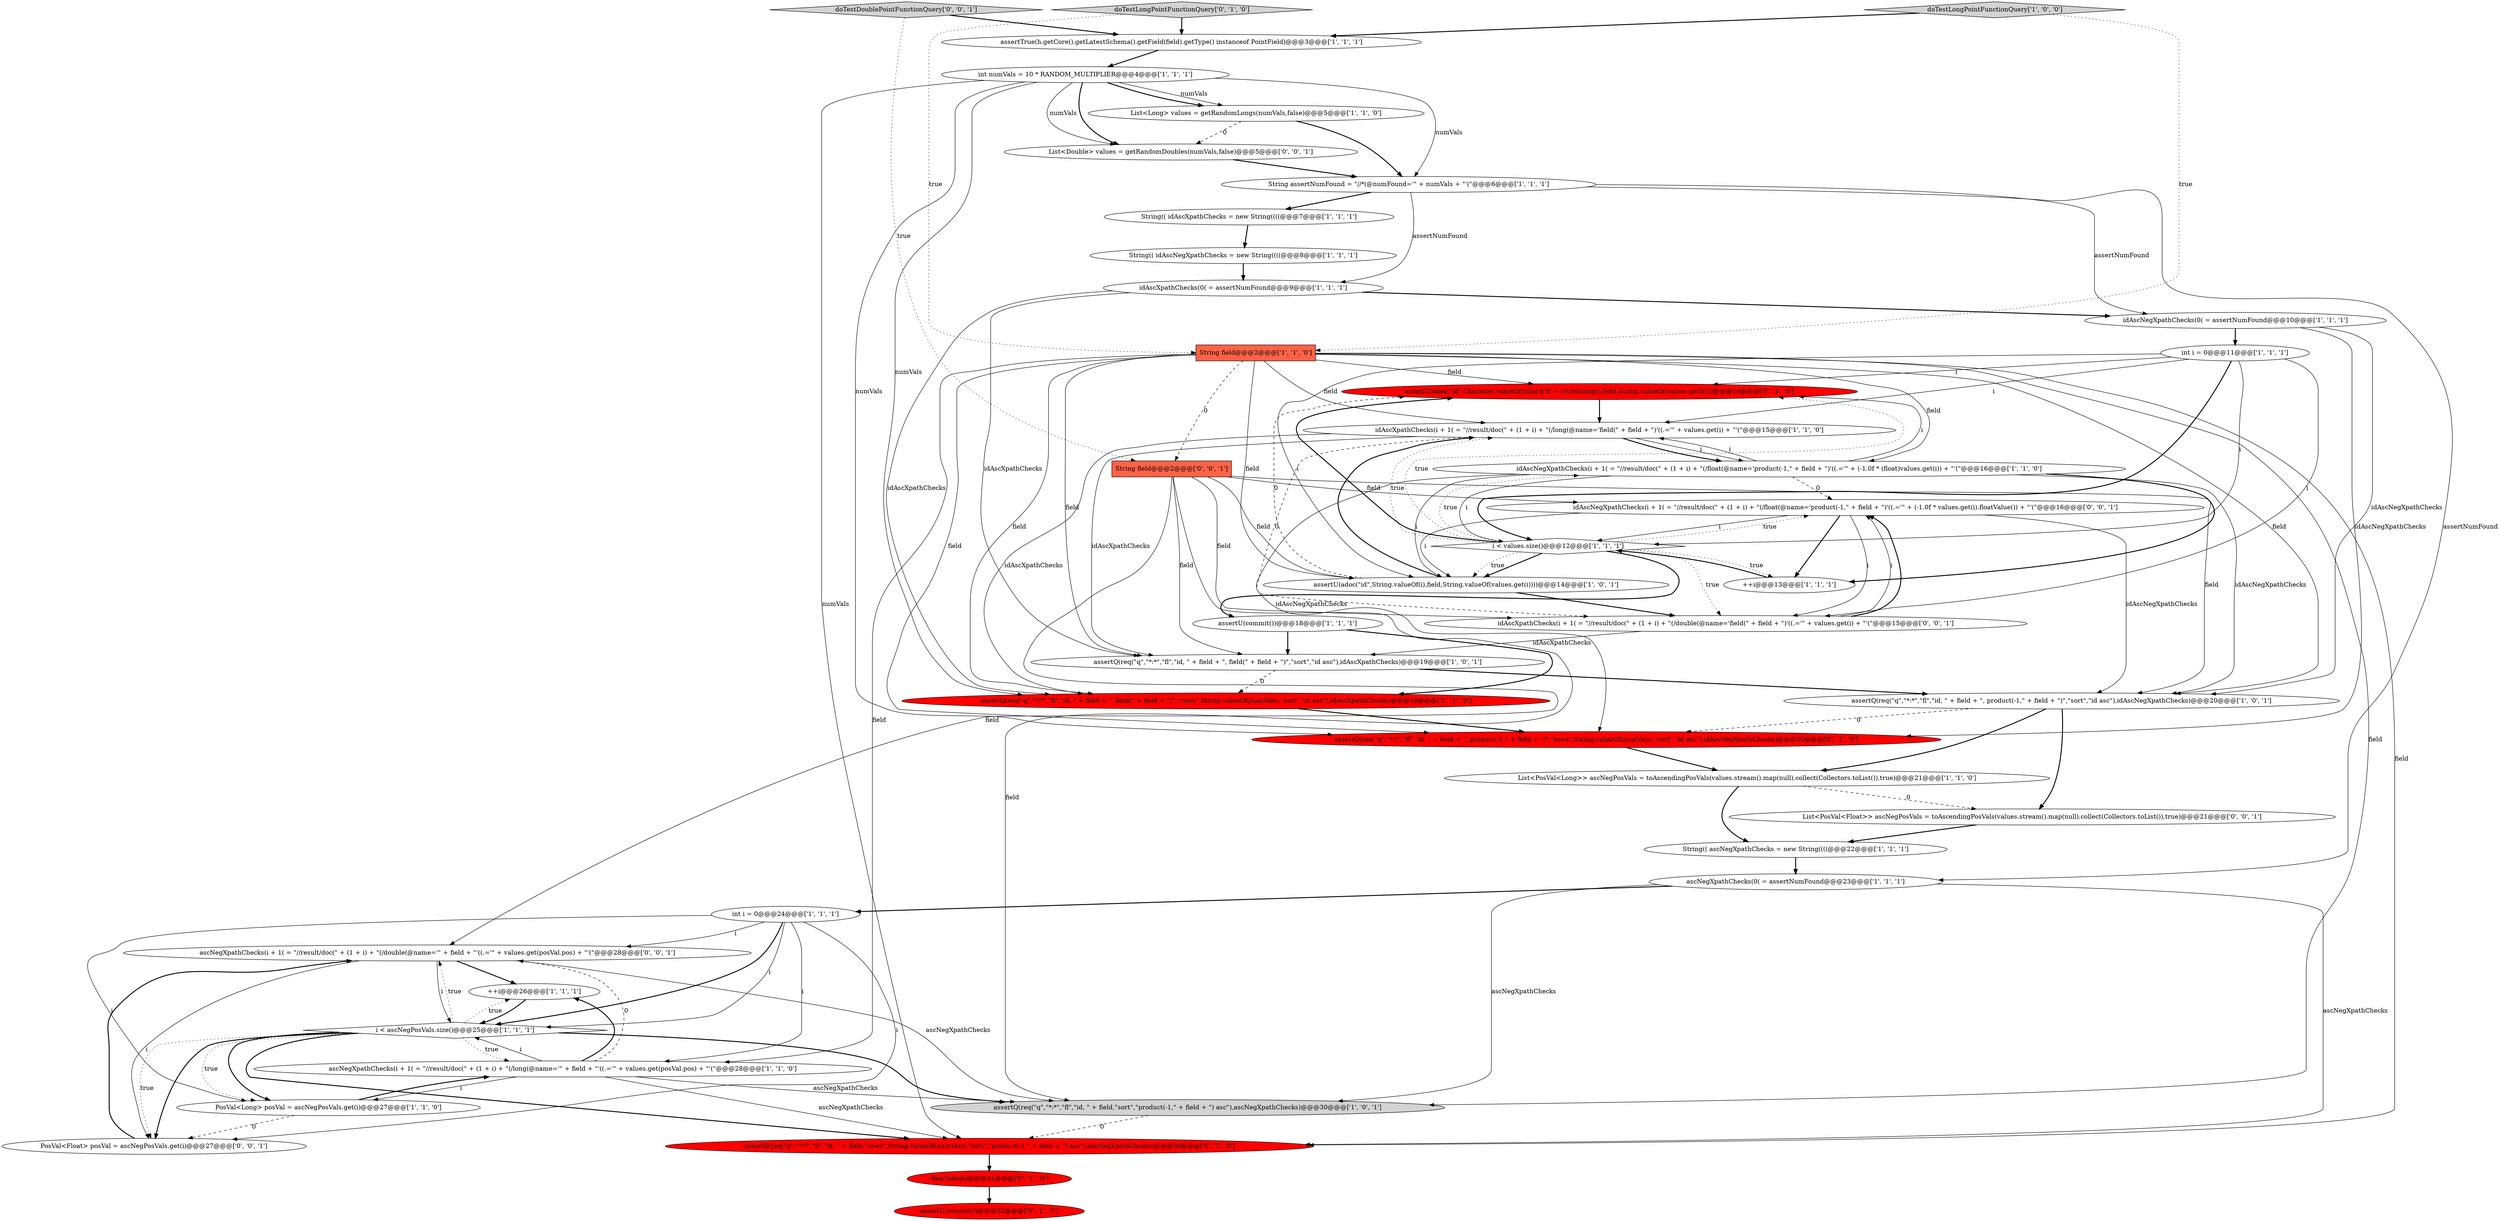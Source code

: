 digraph {
17 [style = filled, label = "assertTrue(h.getCore().getLatestSchema().getField(field).getType() instanceof PointField)@@@3@@@['1', '1', '1']", fillcolor = white, shape = ellipse image = "AAA0AAABBB1BBB"];
25 [style = filled, label = "idAscNegXpathChecks(i + 1( = \"//result/doc(\" + (1 + i) + \"(/float(@name='product(-1,\" + field + \")'((.='\" + (-1.0f * (float)values.get(i)) + \"'(\"@@@16@@@['1', '1', '0']", fillcolor = white, shape = ellipse image = "AAA0AAABBB1BBB"];
26 [style = filled, label = "assertQ(req(\"q\",\"*:*\",\"fl\",\"id, \" + field + \", field(\" + field + \")\",\"sort\",\"id asc\"),idAscXpathChecks)@@@19@@@['1', '0', '1']", fillcolor = white, shape = ellipse image = "AAA0AAABBB1BBB"];
0 [style = filled, label = "String(( idAscNegXpathChecks = new String((((@@@8@@@['1', '1', '1']", fillcolor = white, shape = ellipse image = "AAA0AAABBB1BBB"];
1 [style = filled, label = "idAscXpathChecks(0( = assertNumFound@@@9@@@['1', '1', '1']", fillcolor = white, shape = ellipse image = "AAA0AAABBB1BBB"];
32 [style = filled, label = "assertU(adoc(\"id\",Character.valueOf((char)('A' + i)).toString(),field,String.valueOf(values.get(i))))@@@14@@@['0', '1', '0']", fillcolor = red, shape = ellipse image = "AAA1AAABBB2BBB"];
40 [style = filled, label = "ascNegXpathChecks(i + 1( = \"//result/doc(\" + (1 + i) + \"(/double(@name='\" + field + \"'((.='\" + values.get(posVal.pos) + \"'(\"@@@28@@@['0', '0', '1']", fillcolor = white, shape = ellipse image = "AAA0AAABBB3BBB"];
2 [style = filled, label = "i < values.size()@@@12@@@['1', '1', '1']", fillcolor = white, shape = diamond image = "AAA0AAABBB1BBB"];
41 [style = filled, label = "List<Double> values = getRandomDoubles(numVals,false)@@@5@@@['0', '0', '1']", fillcolor = white, shape = ellipse image = "AAA0AAABBB3BBB"];
42 [style = filled, label = "idAscXpathChecks(i + 1( = \"//result/doc(\" + (1 + i) + \"(/double(@name='field(\" + field + \")'((.='\" + values.get(i) + \"'(\"@@@15@@@['0', '0', '1']", fillcolor = white, shape = ellipse image = "AAA0AAABBB3BBB"];
5 [style = filled, label = "doTestLongPointFunctionQuery['1', '0', '0']", fillcolor = lightgray, shape = diamond image = "AAA0AAABBB1BBB"];
11 [style = filled, label = "++i@@@26@@@['1', '1', '1']", fillcolor = white, shape = ellipse image = "AAA0AAABBB1BBB"];
22 [style = filled, label = "int i = 0@@@11@@@['1', '1', '1']", fillcolor = white, shape = ellipse image = "AAA0AAABBB1BBB"];
10 [style = filled, label = "ascNegXpathChecks(i + 1( = \"//result/doc(\" + (1 + i) + \"(/long(@name='\" + field + \"'((.='\" + values.get(posVal.pos) + \"'(\"@@@28@@@['1', '1', '0']", fillcolor = white, shape = ellipse image = "AAA0AAABBB1BBB"];
34 [style = filled, label = "assertQ(req(\"q\",\"*:*\",\"fl\",\"id, \" + field + \", field(\" + field + \")\",\"rows\",String.valueOf(numVals),\"sort\",\"id asc\"),idAscXpathChecks)@@@19@@@['0', '1', '0']", fillcolor = red, shape = ellipse image = "AAA1AAABBB2BBB"];
23 [style = filled, label = "String assertNumFound = \"//*(@numFound='\" + numVals + \"'(\"@@@6@@@['1', '1', '1']", fillcolor = white, shape = ellipse image = "AAA0AAABBB1BBB"];
39 [style = filled, label = "List<PosVal<Float>> ascNegPosVals = toAscendingPosVals(values.stream().map(null).collect(Collectors.toList()),true)@@@21@@@['0', '0', '1']", fillcolor = white, shape = ellipse image = "AAA0AAABBB3BBB"];
13 [style = filled, label = "assertU(commit())@@@18@@@['1', '1', '1']", fillcolor = white, shape = ellipse image = "AAA0AAABBB1BBB"];
24 [style = filled, label = "assertU(adoc(\"id\",String.valueOf(i),field,String.valueOf(values.get(i))))@@@14@@@['1', '0', '1']", fillcolor = white, shape = ellipse image = "AAA0AAABBB1BBB"];
16 [style = filled, label = "idAscNegXpathChecks(0( = assertNumFound@@@10@@@['1', '1', '1']", fillcolor = white, shape = ellipse image = "AAA0AAABBB1BBB"];
12 [style = filled, label = "List<Long> values = getRandomLongs(numVals,false)@@@5@@@['1', '1', '0']", fillcolor = white, shape = ellipse image = "AAA0AAABBB1BBB"];
18 [style = filled, label = "assertQ(req(\"q\",\"*:*\",\"fl\",\"id, \" + field + \", product(-1,\" + field + \")\",\"sort\",\"id asc\"),idAscNegXpathChecks)@@@20@@@['1', '0', '1']", fillcolor = white, shape = ellipse image = "AAA0AAABBB1BBB"];
4 [style = filled, label = "++i@@@13@@@['1', '1', '1']", fillcolor = white, shape = ellipse image = "AAA0AAABBB1BBB"];
7 [style = filled, label = "PosVal<Long> posVal = ascNegPosVals.get(i)@@@27@@@['1', '1', '0']", fillcolor = white, shape = ellipse image = "AAA0AAABBB1BBB"];
3 [style = filled, label = "idAscXpathChecks(i + 1( = \"//result/doc(\" + (1 + i) + \"(/long(@name='field(\" + field + \")'((.='\" + values.get(i) + \"'(\"@@@15@@@['1', '1', '0']", fillcolor = white, shape = ellipse image = "AAA0AAABBB1BBB"];
6 [style = filled, label = "int i = 0@@@24@@@['1', '1', '1']", fillcolor = white, shape = ellipse image = "AAA0AAABBB1BBB"];
31 [style = filled, label = "doTestLongPointFunctionQuery['0', '1', '0']", fillcolor = lightgray, shape = diamond image = "AAA0AAABBB2BBB"];
8 [style = filled, label = "i < ascNegPosVals.size()@@@25@@@['1', '1', '1']", fillcolor = white, shape = diamond image = "AAA0AAABBB1BBB"];
9 [style = filled, label = "List<PosVal<Long>> ascNegPosVals = toAscendingPosVals(values.stream().map(null).collect(Collectors.toList()),true)@@@21@@@['1', '1', '0']", fillcolor = white, shape = ellipse image = "AAA0AAABBB1BBB"];
29 [style = filled, label = "assertQ(req(\"q\",\"*:*\",\"fl\",\"id, \" + field + \", product(-1,\" + field + \")\",\"rows\",String.valueOf(numVals),\"sort\",\"id asc\"),idAscNegXpathChecks)@@@20@@@['0', '1', '0']", fillcolor = red, shape = ellipse image = "AAA1AAABBB2BBB"];
28 [style = filled, label = "assertQ(req(\"q\",\"*:*\",\"fl\",\"id, \" + field,\"rows\",String.valueOf(numVals),\"sort\",\"product(-1,\" + field + \") asc\"),ascNegXpathChecks)@@@30@@@['0', '1', '0']", fillcolor = red, shape = ellipse image = "AAA1AAABBB2BBB"];
36 [style = filled, label = "idAscNegXpathChecks(i + 1( = \"//result/doc(\" + (1 + i) + \"(/float(@name='product(-1,\" + field + \")'((.='\" + (-1.0f * values.get(i).floatValue()) + \"'(\"@@@16@@@['0', '0', '1']", fillcolor = white, shape = ellipse image = "AAA0AAABBB3BBB"];
27 [style = filled, label = "ascNegXpathChecks(0( = assertNumFound@@@23@@@['1', '1', '1']", fillcolor = white, shape = ellipse image = "AAA0AAABBB1BBB"];
19 [style = filled, label = "String(( idAscXpathChecks = new String((((@@@7@@@['1', '1', '1']", fillcolor = white, shape = ellipse image = "AAA0AAABBB1BBB"];
21 [style = filled, label = "String(( ascNegXpathChecks = new String((((@@@22@@@['1', '1', '1']", fillcolor = white, shape = ellipse image = "AAA0AAABBB1BBB"];
38 [style = filled, label = "PosVal<Float> posVal = ascNegPosVals.get(i)@@@27@@@['0', '0', '1']", fillcolor = white, shape = ellipse image = "AAA0AAABBB3BBB"];
14 [style = filled, label = "String field@@@2@@@['1', '1', '0']", fillcolor = tomato, shape = box image = "AAA0AAABBB1BBB"];
15 [style = filled, label = "int numVals = 10 * RANDOM_MULTIPLIER@@@4@@@['1', '1', '1']", fillcolor = white, shape = ellipse image = "AAA0AAABBB1BBB"];
35 [style = filled, label = "String field@@@2@@@['0', '0', '1']", fillcolor = tomato, shape = box image = "AAA0AAABBB3BBB"];
33 [style = filled, label = "clearIndex()@@@31@@@['0', '1', '0']", fillcolor = red, shape = ellipse image = "AAA1AAABBB2BBB"];
30 [style = filled, label = "assertU(commit())@@@32@@@['0', '1', '0']", fillcolor = red, shape = ellipse image = "AAA1AAABBB2BBB"];
37 [style = filled, label = "doTestDoublePointFunctionQuery['0', '0', '1']", fillcolor = lightgray, shape = diamond image = "AAA0AAABBB3BBB"];
20 [style = filled, label = "assertQ(req(\"q\",\"*:*\",\"fl\",\"id, \" + field,\"sort\",\"product(-1,\" + field + \") asc\"),ascNegXpathChecks)@@@30@@@['1', '0', '1']", fillcolor = lightgray, shape = ellipse image = "AAA0AAABBB1BBB"];
35->24 [style = solid, label="field"];
9->39 [style = dashed, label="0"];
6->38 [style = solid, label="i"];
14->25 [style = solid, label="field"];
3->34 [style = solid, label="idAscXpathChecks"];
25->2 [style = solid, label="i"];
42->36 [style = solid, label="i"];
42->26 [style = solid, label="idAscXpathChecks"];
35->26 [style = solid, label="field"];
14->3 [style = solid, label="field"];
15->12 [style = solid, label="numVals"];
2->25 [style = dotted, label="true"];
40->11 [style = bold, label=""];
8->20 [style = bold, label=""];
14->18 [style = solid, label="field"];
1->26 [style = solid, label="idAscXpathChecks"];
25->36 [style = dashed, label="0"];
35->42 [style = solid, label="field"];
14->28 [style = solid, label="field"];
6->10 [style = solid, label="i"];
9->21 [style = bold, label=""];
15->41 [style = bold, label=""];
22->3 [style = solid, label="i"];
2->32 [style = bold, label=""];
2->24 [style = bold, label=""];
10->7 [style = solid, label="i"];
32->3 [style = bold, label=""];
6->40 [style = solid, label="i"];
8->38 [style = dotted, label="true"];
10->11 [style = bold, label=""];
18->29 [style = dashed, label="0"];
10->20 [style = solid, label="ascNegXpathChecks"];
2->3 [style = dotted, label="true"];
25->29 [style = solid, label="idAscNegXpathChecks"];
13->34 [style = bold, label=""];
8->28 [style = bold, label=""];
23->1 [style = solid, label="assertNumFound"];
3->26 [style = solid, label="idAscXpathChecks"];
10->8 [style = solid, label="i"];
2->24 [style = dotted, label="true"];
40->38 [style = solid, label="i"];
35->36 [style = solid, label="field"];
36->4 [style = bold, label=""];
25->32 [style = solid, label="i"];
22->2 [style = solid, label="i"];
8->7 [style = dotted, label="true"];
25->18 [style = solid, label="idAscNegXpathChecks"];
8->40 [style = dotted, label="true"];
4->2 [style = bold, label=""];
14->20 [style = solid, label="field"];
6->7 [style = solid, label="i"];
5->17 [style = bold, label=""];
31->14 [style = dotted, label="true"];
8->38 [style = bold, label=""];
24->32 [style = dashed, label="0"];
16->18 [style = solid, label="idAscNegXpathChecks"];
36->24 [style = solid, label="i"];
1->16 [style = bold, label=""];
7->38 [style = dashed, label="0"];
17->15 [style = bold, label=""];
18->9 [style = bold, label=""];
33->30 [style = bold, label=""];
27->20 [style = solid, label="ascNegXpathChecks"];
11->8 [style = bold, label=""];
14->35 [style = dashed, label="0"];
23->27 [style = solid, label="assertNumFound"];
15->12 [style = bold, label=""];
35->20 [style = solid, label="field"];
24->3 [style = bold, label=""];
15->28 [style = solid, label="numVals"];
36->2 [style = solid, label="i"];
34->29 [style = bold, label=""];
14->34 [style = solid, label="field"];
15->34 [style = solid, label="numVals"];
22->42 [style = solid, label="i"];
22->2 [style = bold, label=""];
21->27 [style = bold, label=""];
22->32 [style = solid, label="i"];
36->18 [style = solid, label="idAscNegXpathChecks"];
19->0 [style = bold, label=""];
12->41 [style = dashed, label="0"];
14->26 [style = solid, label="field"];
37->35 [style = dotted, label="true"];
35->18 [style = solid, label="field"];
39->21 [style = bold, label=""];
14->24 [style = solid, label="field"];
10->40 [style = dashed, label="0"];
2->42 [style = dotted, label="true"];
18->39 [style = bold, label=""];
23->16 [style = solid, label="assertNumFound"];
13->26 [style = bold, label=""];
27->28 [style = solid, label="ascNegXpathChecks"];
0->1 [style = bold, label=""];
23->19 [style = bold, label=""];
14->32 [style = solid, label="field"];
2->4 [style = dotted, label="true"];
16->29 [style = solid, label="idAscNegXpathChecks"];
8->11 [style = dotted, label="true"];
15->41 [style = solid, label="numVals"];
14->10 [style = solid, label="field"];
2->36 [style = dotted, label="true"];
31->17 [style = bold, label=""];
15->23 [style = solid, label="numVals"];
38->40 [style = bold, label=""];
26->34 [style = dashed, label="0"];
15->29 [style = solid, label="numVals"];
22->24 [style = solid, label="i"];
40->8 [style = solid, label="i"];
24->42 [style = bold, label=""];
3->25 [style = solid, label="i"];
5->14 [style = dotted, label="true"];
36->42 [style = solid, label="i"];
7->10 [style = bold, label=""];
3->25 [style = bold, label=""];
29->9 [style = bold, label=""];
37->17 [style = bold, label=""];
20->28 [style = dashed, label="0"];
25->4 [style = bold, label=""];
35->40 [style = solid, label="field"];
42->36 [style = bold, label=""];
8->10 [style = dotted, label="true"];
16->22 [style = bold, label=""];
27->6 [style = bold, label=""];
6->8 [style = solid, label="i"];
8->7 [style = bold, label=""];
2->13 [style = bold, label=""];
2->32 [style = dotted, label="true"];
10->28 [style = solid, label="ascNegXpathChecks"];
40->20 [style = solid, label="ascNegXpathChecks"];
28->33 [style = bold, label=""];
25->24 [style = solid, label="i"];
6->8 [style = bold, label=""];
14->29 [style = solid, label="field"];
25->3 [style = solid, label="i"];
12->23 [style = bold, label=""];
1->34 [style = solid, label="idAscXpathChecks"];
41->23 [style = bold, label=""];
3->42 [style = dashed, label="0"];
26->18 [style = bold, label=""];
}
